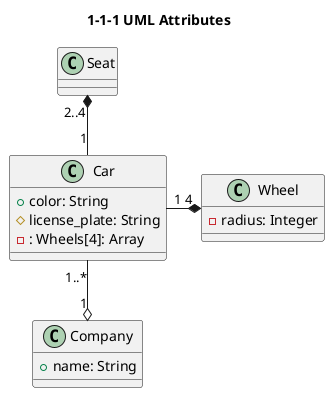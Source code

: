 @startuml
' Settings
' ============================

' use +,#,- instead of icons
'skinparam classAttributeIconSize 0

' horizontal distance in px
'skinparam nodesep 60 

' vertical distance in px
'skinparam ranksep 50

' use only straight lines (ortho/polyline)
skinparam linetype ortho

' title
title 1-1-1 UML Attributes



' Abstract Classes
' ============================




' Concrete Classes
' ============================
class Car {
    +color: String
    #license_plate: String
    -: Wheels[4]: Array
}

class Company {
    +name: String
}


class Wheel {
    -radius: Integer
}

class Seat {
}

' Relations
' ================================


' Composition
Wheel "4" *-left- "1" Car

' Composition
Seat "2..4" *-down- "1" Car

' Aggregation
Company "1" o-up- "1..*" Car 

@enduml
